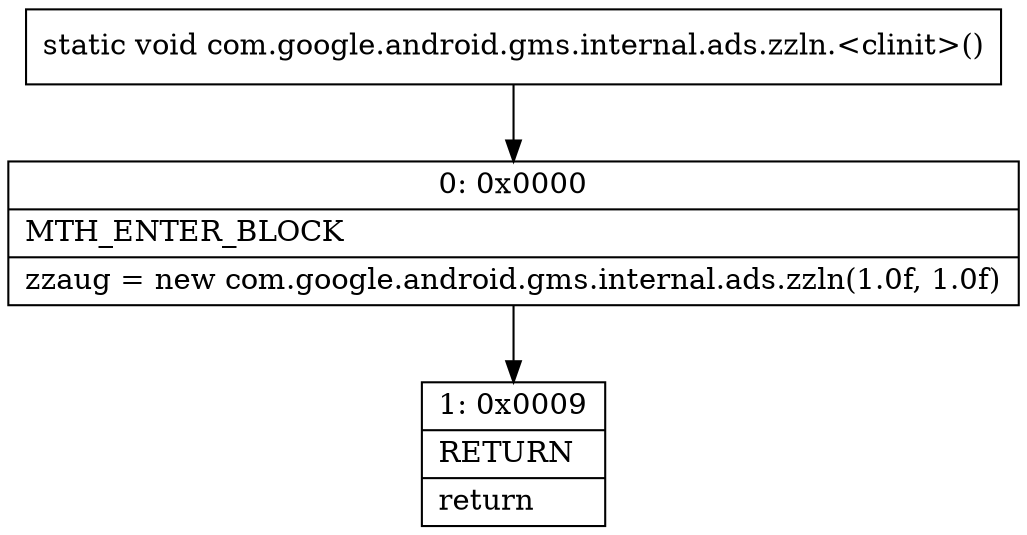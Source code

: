 digraph "CFG forcom.google.android.gms.internal.ads.zzln.\<clinit\>()V" {
Node_0 [shape=record,label="{0\:\ 0x0000|MTH_ENTER_BLOCK\l|zzaug = new com.google.android.gms.internal.ads.zzln(1.0f, 1.0f)\l}"];
Node_1 [shape=record,label="{1\:\ 0x0009|RETURN\l|return\l}"];
MethodNode[shape=record,label="{static void com.google.android.gms.internal.ads.zzln.\<clinit\>() }"];
MethodNode -> Node_0;
Node_0 -> Node_1;
}

